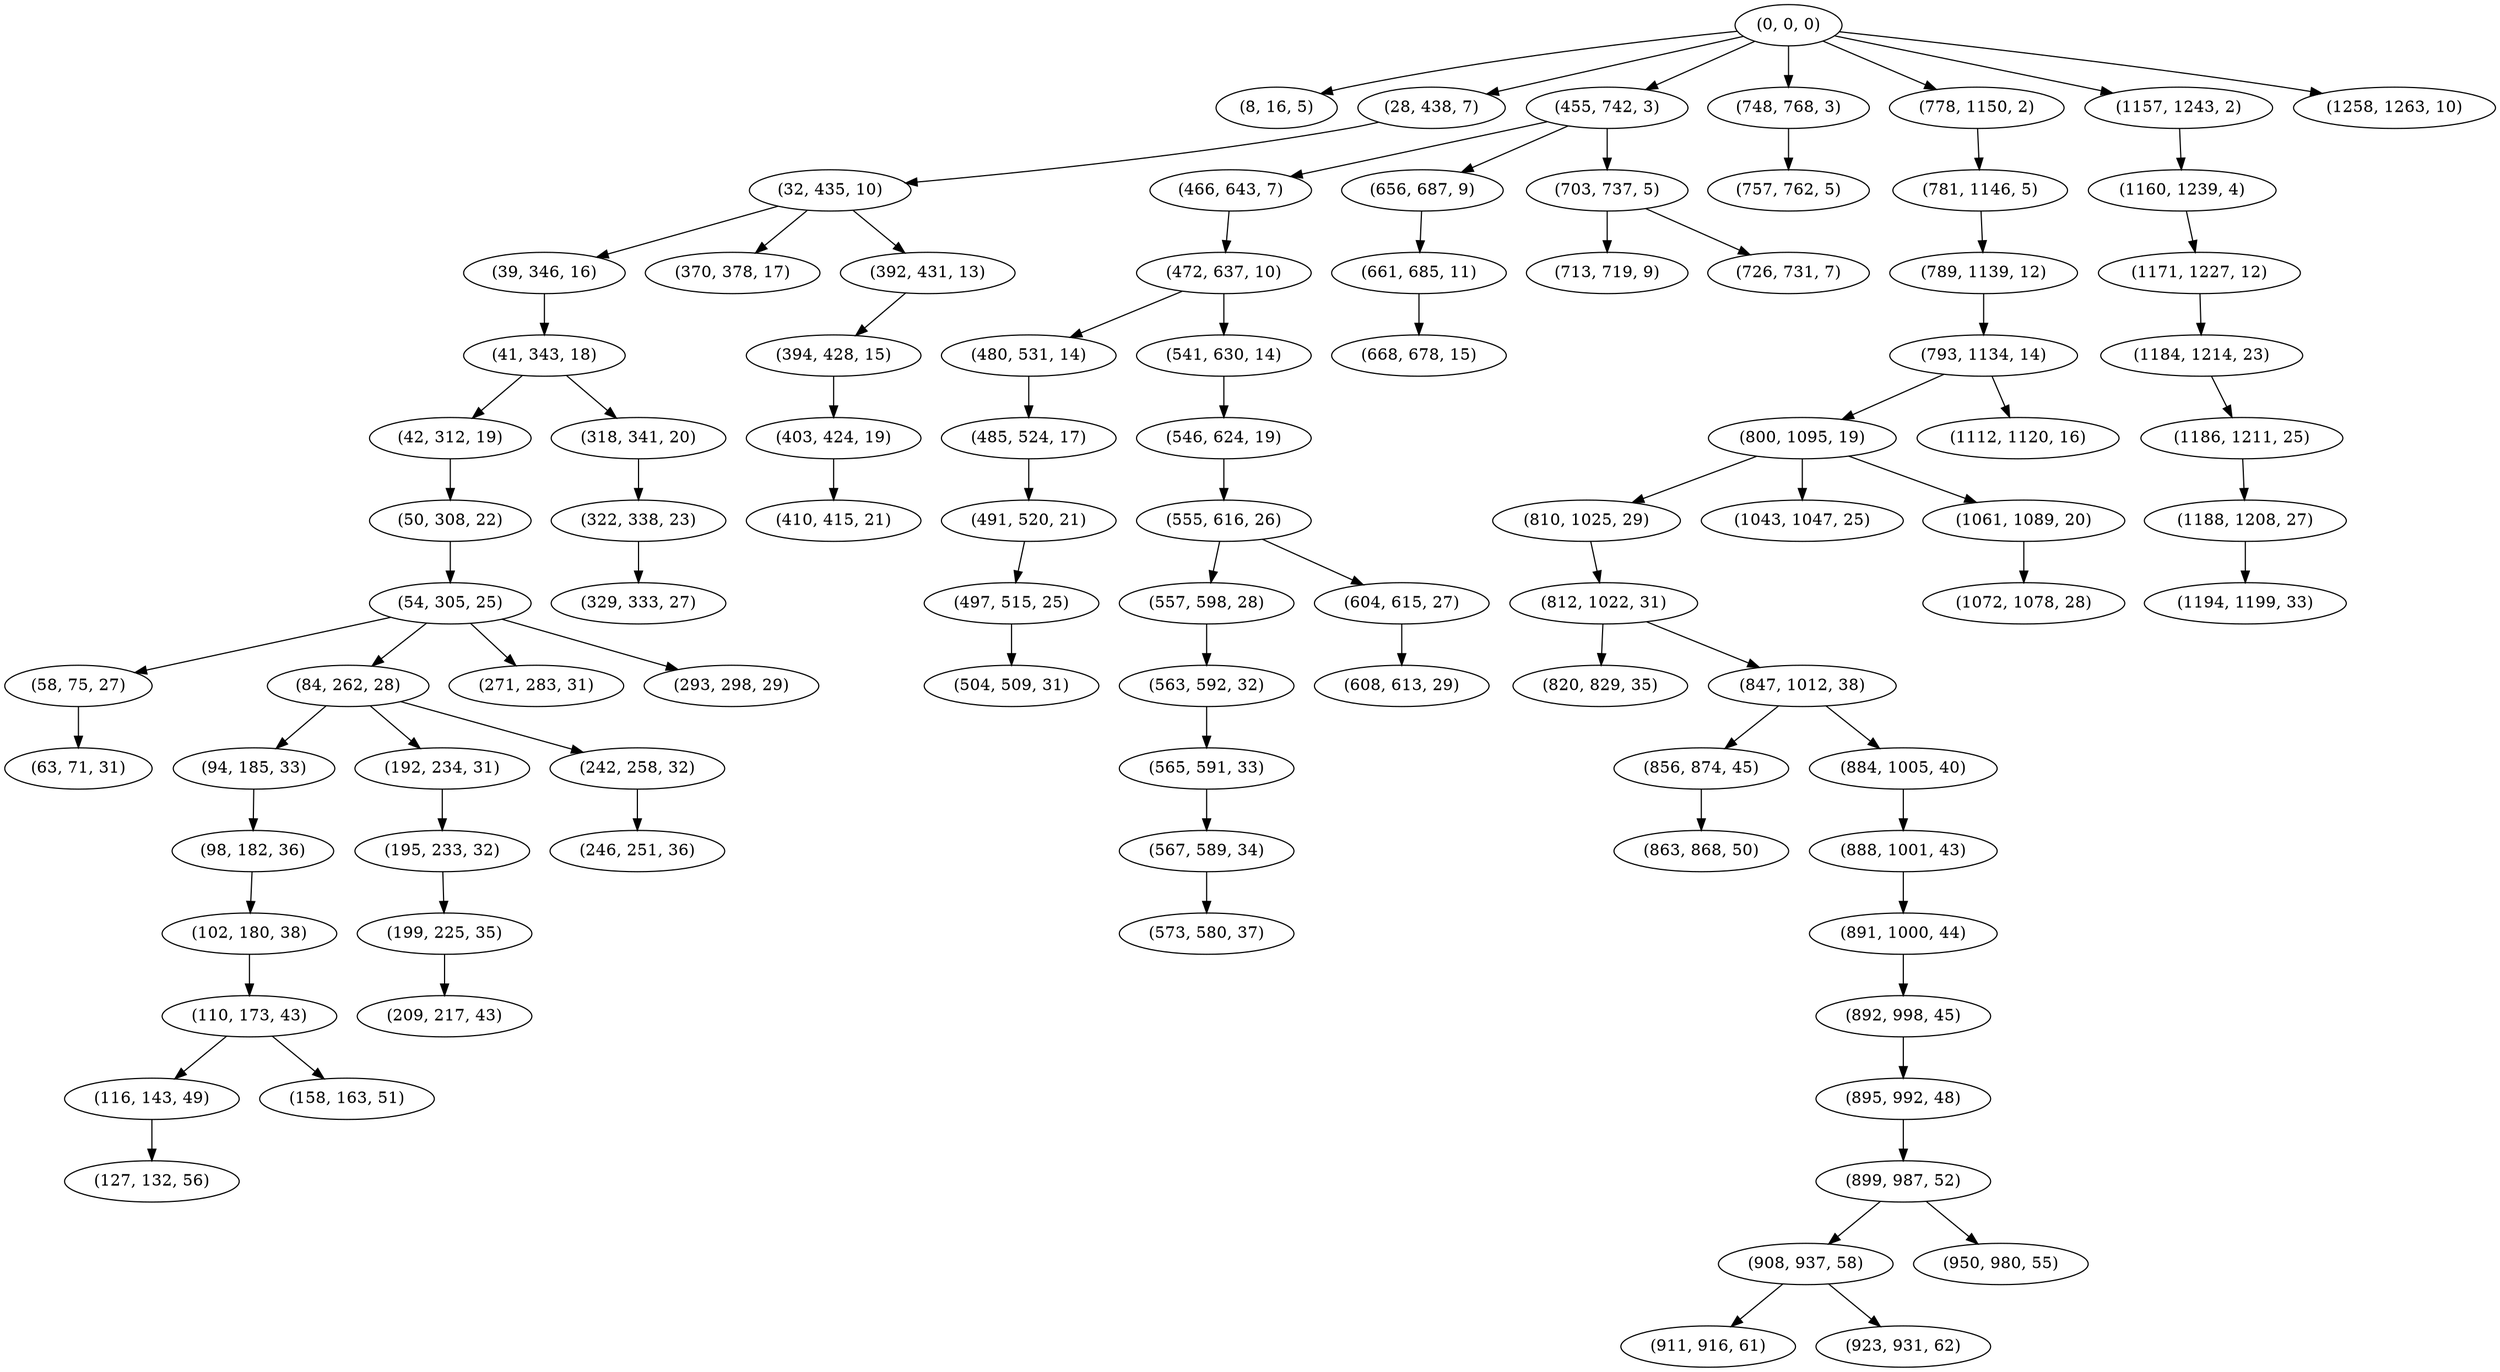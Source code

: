 digraph tree {
    "(0, 0, 0)";
    "(8, 16, 5)";
    "(28, 438, 7)";
    "(32, 435, 10)";
    "(39, 346, 16)";
    "(41, 343, 18)";
    "(42, 312, 19)";
    "(50, 308, 22)";
    "(54, 305, 25)";
    "(58, 75, 27)";
    "(63, 71, 31)";
    "(84, 262, 28)";
    "(94, 185, 33)";
    "(98, 182, 36)";
    "(102, 180, 38)";
    "(110, 173, 43)";
    "(116, 143, 49)";
    "(127, 132, 56)";
    "(158, 163, 51)";
    "(192, 234, 31)";
    "(195, 233, 32)";
    "(199, 225, 35)";
    "(209, 217, 43)";
    "(242, 258, 32)";
    "(246, 251, 36)";
    "(271, 283, 31)";
    "(293, 298, 29)";
    "(318, 341, 20)";
    "(322, 338, 23)";
    "(329, 333, 27)";
    "(370, 378, 17)";
    "(392, 431, 13)";
    "(394, 428, 15)";
    "(403, 424, 19)";
    "(410, 415, 21)";
    "(455, 742, 3)";
    "(466, 643, 7)";
    "(472, 637, 10)";
    "(480, 531, 14)";
    "(485, 524, 17)";
    "(491, 520, 21)";
    "(497, 515, 25)";
    "(504, 509, 31)";
    "(541, 630, 14)";
    "(546, 624, 19)";
    "(555, 616, 26)";
    "(557, 598, 28)";
    "(563, 592, 32)";
    "(565, 591, 33)";
    "(567, 589, 34)";
    "(573, 580, 37)";
    "(604, 615, 27)";
    "(608, 613, 29)";
    "(656, 687, 9)";
    "(661, 685, 11)";
    "(668, 678, 15)";
    "(703, 737, 5)";
    "(713, 719, 9)";
    "(726, 731, 7)";
    "(748, 768, 3)";
    "(757, 762, 5)";
    "(778, 1150, 2)";
    "(781, 1146, 5)";
    "(789, 1139, 12)";
    "(793, 1134, 14)";
    "(800, 1095, 19)";
    "(810, 1025, 29)";
    "(812, 1022, 31)";
    "(820, 829, 35)";
    "(847, 1012, 38)";
    "(856, 874, 45)";
    "(863, 868, 50)";
    "(884, 1005, 40)";
    "(888, 1001, 43)";
    "(891, 1000, 44)";
    "(892, 998, 45)";
    "(895, 992, 48)";
    "(899, 987, 52)";
    "(908, 937, 58)";
    "(911, 916, 61)";
    "(923, 931, 62)";
    "(950, 980, 55)";
    "(1043, 1047, 25)";
    "(1061, 1089, 20)";
    "(1072, 1078, 28)";
    "(1112, 1120, 16)";
    "(1157, 1243, 2)";
    "(1160, 1239, 4)";
    "(1171, 1227, 12)";
    "(1184, 1214, 23)";
    "(1186, 1211, 25)";
    "(1188, 1208, 27)";
    "(1194, 1199, 33)";
    "(1258, 1263, 10)";
    "(0, 0, 0)" -> "(8, 16, 5)";
    "(0, 0, 0)" -> "(28, 438, 7)";
    "(0, 0, 0)" -> "(455, 742, 3)";
    "(0, 0, 0)" -> "(748, 768, 3)";
    "(0, 0, 0)" -> "(778, 1150, 2)";
    "(0, 0, 0)" -> "(1157, 1243, 2)";
    "(0, 0, 0)" -> "(1258, 1263, 10)";
    "(28, 438, 7)" -> "(32, 435, 10)";
    "(32, 435, 10)" -> "(39, 346, 16)";
    "(32, 435, 10)" -> "(370, 378, 17)";
    "(32, 435, 10)" -> "(392, 431, 13)";
    "(39, 346, 16)" -> "(41, 343, 18)";
    "(41, 343, 18)" -> "(42, 312, 19)";
    "(41, 343, 18)" -> "(318, 341, 20)";
    "(42, 312, 19)" -> "(50, 308, 22)";
    "(50, 308, 22)" -> "(54, 305, 25)";
    "(54, 305, 25)" -> "(58, 75, 27)";
    "(54, 305, 25)" -> "(84, 262, 28)";
    "(54, 305, 25)" -> "(271, 283, 31)";
    "(54, 305, 25)" -> "(293, 298, 29)";
    "(58, 75, 27)" -> "(63, 71, 31)";
    "(84, 262, 28)" -> "(94, 185, 33)";
    "(84, 262, 28)" -> "(192, 234, 31)";
    "(84, 262, 28)" -> "(242, 258, 32)";
    "(94, 185, 33)" -> "(98, 182, 36)";
    "(98, 182, 36)" -> "(102, 180, 38)";
    "(102, 180, 38)" -> "(110, 173, 43)";
    "(110, 173, 43)" -> "(116, 143, 49)";
    "(110, 173, 43)" -> "(158, 163, 51)";
    "(116, 143, 49)" -> "(127, 132, 56)";
    "(192, 234, 31)" -> "(195, 233, 32)";
    "(195, 233, 32)" -> "(199, 225, 35)";
    "(199, 225, 35)" -> "(209, 217, 43)";
    "(242, 258, 32)" -> "(246, 251, 36)";
    "(318, 341, 20)" -> "(322, 338, 23)";
    "(322, 338, 23)" -> "(329, 333, 27)";
    "(392, 431, 13)" -> "(394, 428, 15)";
    "(394, 428, 15)" -> "(403, 424, 19)";
    "(403, 424, 19)" -> "(410, 415, 21)";
    "(455, 742, 3)" -> "(466, 643, 7)";
    "(455, 742, 3)" -> "(656, 687, 9)";
    "(455, 742, 3)" -> "(703, 737, 5)";
    "(466, 643, 7)" -> "(472, 637, 10)";
    "(472, 637, 10)" -> "(480, 531, 14)";
    "(472, 637, 10)" -> "(541, 630, 14)";
    "(480, 531, 14)" -> "(485, 524, 17)";
    "(485, 524, 17)" -> "(491, 520, 21)";
    "(491, 520, 21)" -> "(497, 515, 25)";
    "(497, 515, 25)" -> "(504, 509, 31)";
    "(541, 630, 14)" -> "(546, 624, 19)";
    "(546, 624, 19)" -> "(555, 616, 26)";
    "(555, 616, 26)" -> "(557, 598, 28)";
    "(555, 616, 26)" -> "(604, 615, 27)";
    "(557, 598, 28)" -> "(563, 592, 32)";
    "(563, 592, 32)" -> "(565, 591, 33)";
    "(565, 591, 33)" -> "(567, 589, 34)";
    "(567, 589, 34)" -> "(573, 580, 37)";
    "(604, 615, 27)" -> "(608, 613, 29)";
    "(656, 687, 9)" -> "(661, 685, 11)";
    "(661, 685, 11)" -> "(668, 678, 15)";
    "(703, 737, 5)" -> "(713, 719, 9)";
    "(703, 737, 5)" -> "(726, 731, 7)";
    "(748, 768, 3)" -> "(757, 762, 5)";
    "(778, 1150, 2)" -> "(781, 1146, 5)";
    "(781, 1146, 5)" -> "(789, 1139, 12)";
    "(789, 1139, 12)" -> "(793, 1134, 14)";
    "(793, 1134, 14)" -> "(800, 1095, 19)";
    "(793, 1134, 14)" -> "(1112, 1120, 16)";
    "(800, 1095, 19)" -> "(810, 1025, 29)";
    "(800, 1095, 19)" -> "(1043, 1047, 25)";
    "(800, 1095, 19)" -> "(1061, 1089, 20)";
    "(810, 1025, 29)" -> "(812, 1022, 31)";
    "(812, 1022, 31)" -> "(820, 829, 35)";
    "(812, 1022, 31)" -> "(847, 1012, 38)";
    "(847, 1012, 38)" -> "(856, 874, 45)";
    "(847, 1012, 38)" -> "(884, 1005, 40)";
    "(856, 874, 45)" -> "(863, 868, 50)";
    "(884, 1005, 40)" -> "(888, 1001, 43)";
    "(888, 1001, 43)" -> "(891, 1000, 44)";
    "(891, 1000, 44)" -> "(892, 998, 45)";
    "(892, 998, 45)" -> "(895, 992, 48)";
    "(895, 992, 48)" -> "(899, 987, 52)";
    "(899, 987, 52)" -> "(908, 937, 58)";
    "(899, 987, 52)" -> "(950, 980, 55)";
    "(908, 937, 58)" -> "(911, 916, 61)";
    "(908, 937, 58)" -> "(923, 931, 62)";
    "(1061, 1089, 20)" -> "(1072, 1078, 28)";
    "(1157, 1243, 2)" -> "(1160, 1239, 4)";
    "(1160, 1239, 4)" -> "(1171, 1227, 12)";
    "(1171, 1227, 12)" -> "(1184, 1214, 23)";
    "(1184, 1214, 23)" -> "(1186, 1211, 25)";
    "(1186, 1211, 25)" -> "(1188, 1208, 27)";
    "(1188, 1208, 27)" -> "(1194, 1199, 33)";
}
